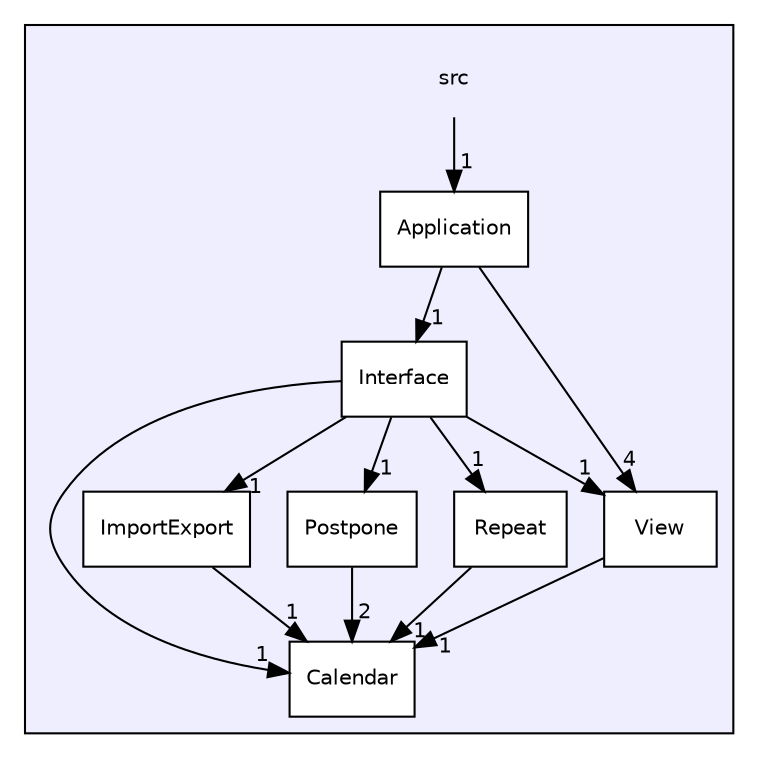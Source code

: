 digraph "src" {
  compound=true
  node [ fontsize="10", fontname="Helvetica"];
  edge [ labelfontsize="10", labelfontname="Helvetica"];
  subgraph clusterdir_68267d1309a1af8e8297ef4c3efbcdba {
    graph [ bgcolor="#eeeeff", pencolor="black", label="" URL="dir_68267d1309a1af8e8297ef4c3efbcdba.html"];
    dir_68267d1309a1af8e8297ef4c3efbcdba [shape=plaintext label="src"];
    dir_378992324979dd2b2ee7a83cc14dc244 [shape=box label="Application" color="black" fillcolor="white" style="filled" URL="dir_378992324979dd2b2ee7a83cc14dc244.html"];
    dir_9d8a7e1b3acb0d3702cda881485ce9c0 [shape=box label="Calendar" color="black" fillcolor="white" style="filled" URL="dir_9d8a7e1b3acb0d3702cda881485ce9c0.html"];
    dir_f1c1c706a3b2d207496b1f138791b31c [shape=box label="ImportExport" color="black" fillcolor="white" style="filled" URL="dir_f1c1c706a3b2d207496b1f138791b31c.html"];
    dir_bba04cfeda2ebb06ea600493f2bb1319 [shape=box label="Interface" color="black" fillcolor="white" style="filled" URL="dir_bba04cfeda2ebb06ea600493f2bb1319.html"];
    dir_306c92f01daabc85bbb530159c3b5442 [shape=box label="Postpone" color="black" fillcolor="white" style="filled" URL="dir_306c92f01daabc85bbb530159c3b5442.html"];
    dir_e85e0ed0a01ec911f0560794caef8604 [shape=box label="Repeat" color="black" fillcolor="white" style="filled" URL="dir_e85e0ed0a01ec911f0560794caef8604.html"];
    dir_7784d12364ef0ec21cd188ca9cb3a89c [shape=box label="View" color="black" fillcolor="white" style="filled" URL="dir_7784d12364ef0ec21cd188ca9cb3a89c.html"];
  }
  dir_7784d12364ef0ec21cd188ca9cb3a89c->dir_9d8a7e1b3acb0d3702cda881485ce9c0 [headlabel="1", labeldistance=1.5 headhref="dir_000007_000002.html"];
  dir_f1c1c706a3b2d207496b1f138791b31c->dir_9d8a7e1b3acb0d3702cda881485ce9c0 [headlabel="1", labeldistance=1.5 headhref="dir_000003_000002.html"];
  dir_68267d1309a1af8e8297ef4c3efbcdba->dir_378992324979dd2b2ee7a83cc14dc244 [headlabel="1", labeldistance=1.5 headhref="dir_000000_000001.html"];
  dir_306c92f01daabc85bbb530159c3b5442->dir_9d8a7e1b3acb0d3702cda881485ce9c0 [headlabel="2", labeldistance=1.5 headhref="dir_000005_000002.html"];
  dir_378992324979dd2b2ee7a83cc14dc244->dir_7784d12364ef0ec21cd188ca9cb3a89c [headlabel="4", labeldistance=1.5 headhref="dir_000001_000007.html"];
  dir_378992324979dd2b2ee7a83cc14dc244->dir_bba04cfeda2ebb06ea600493f2bb1319 [headlabel="1", labeldistance=1.5 headhref="dir_000001_000004.html"];
  dir_bba04cfeda2ebb06ea600493f2bb1319->dir_7784d12364ef0ec21cd188ca9cb3a89c [headlabel="1", labeldistance=1.5 headhref="dir_000004_000007.html"];
  dir_bba04cfeda2ebb06ea600493f2bb1319->dir_f1c1c706a3b2d207496b1f138791b31c [headlabel="1", labeldistance=1.5 headhref="dir_000004_000003.html"];
  dir_bba04cfeda2ebb06ea600493f2bb1319->dir_306c92f01daabc85bbb530159c3b5442 [headlabel="1", labeldistance=1.5 headhref="dir_000004_000005.html"];
  dir_bba04cfeda2ebb06ea600493f2bb1319->dir_e85e0ed0a01ec911f0560794caef8604 [headlabel="1", labeldistance=1.5 headhref="dir_000004_000006.html"];
  dir_bba04cfeda2ebb06ea600493f2bb1319->dir_9d8a7e1b3acb0d3702cda881485ce9c0 [headlabel="1", labeldistance=1.5 headhref="dir_000004_000002.html"];
  dir_e85e0ed0a01ec911f0560794caef8604->dir_9d8a7e1b3acb0d3702cda881485ce9c0 [headlabel="1", labeldistance=1.5 headhref="dir_000006_000002.html"];
}
